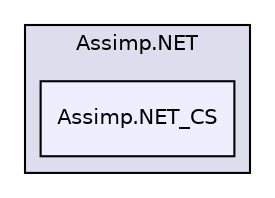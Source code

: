 digraph "assimp/assimp-3.1.1/port/Assimp.NET/Assimp.NET_CS" {
  compound=true
  node [ fontsize="10", fontname="Helvetica"];
  edge [ labelfontsize="10", labelfontname="Helvetica"];
  subgraph clusterdir_a7fc954bec2b5c34eccb48d9fb6af4a1 {
    graph [ bgcolor="#ddddee", pencolor="black", label="Assimp.NET" fontname="Helvetica", fontsize="10", URL="dir_a7fc954bec2b5c34eccb48d9fb6af4a1.html"]
  dir_842000e95ce60901242ad7a4528c580e [shape=box, label="Assimp.NET_CS", style="filled", fillcolor="#eeeeff", pencolor="black", URL="dir_842000e95ce60901242ad7a4528c580e.html"];
  }
}
